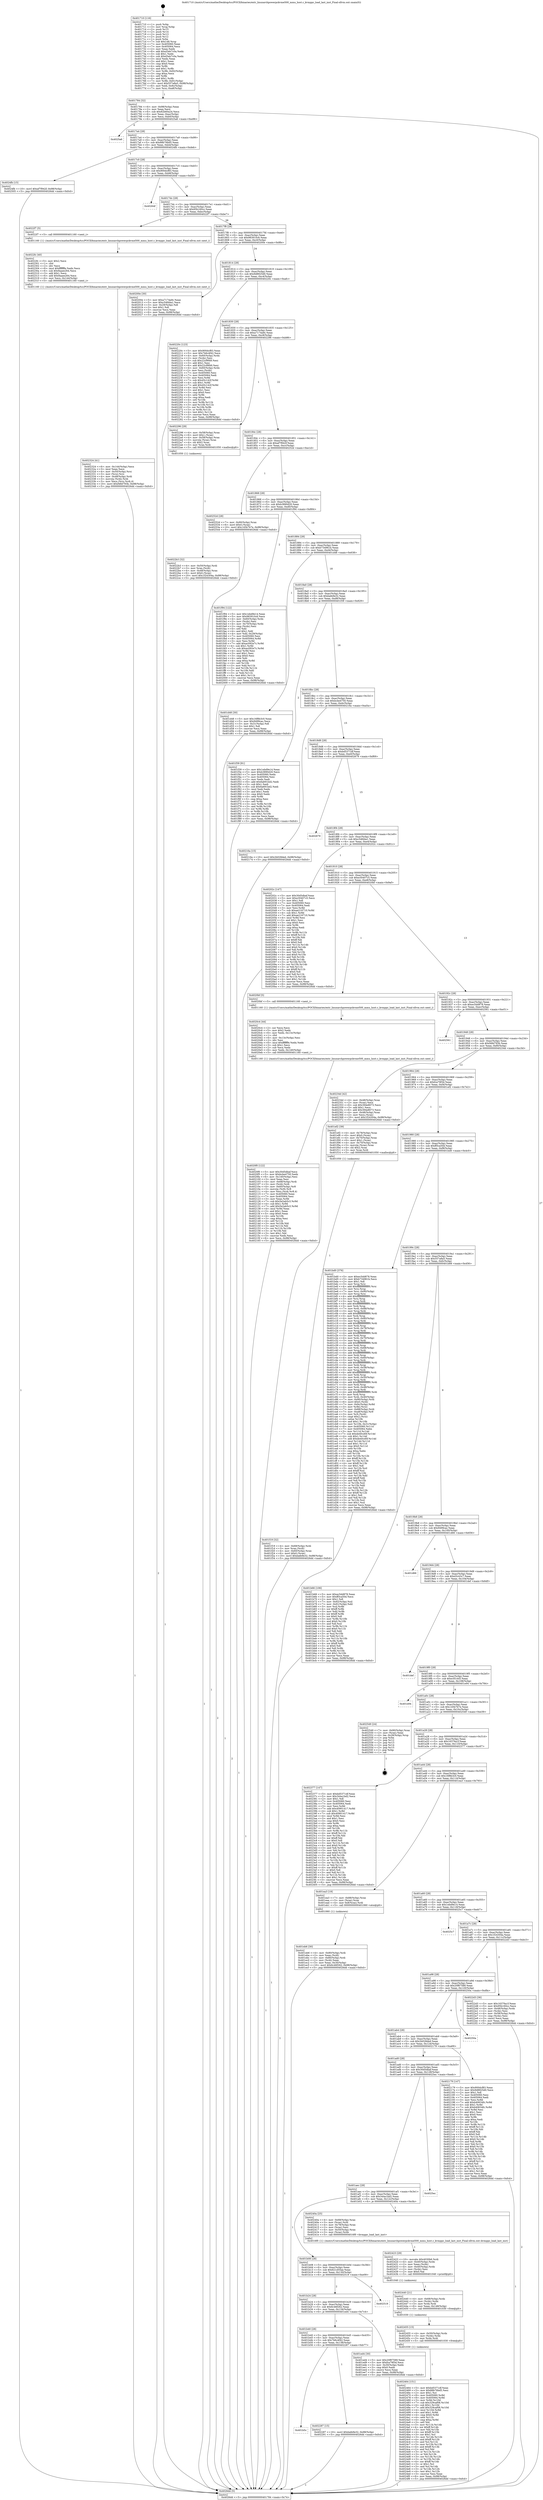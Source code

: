 digraph "0x401710" {
  label = "0x401710 (/mnt/c/Users/mathe/Desktop/tcc/POCII/binaries/extr_linuxarchpowerpckvme500_mmu_host.c_kvmppc_load_last_inst_Final-ollvm.out::main(0))"
  labelloc = "t"
  node[shape=record]

  Entry [label="",width=0.3,height=0.3,shape=circle,fillcolor=black,style=filled]
  "0x401784" [label="{
     0x401784 [32]\l
     | [instrs]\l
     &nbsp;&nbsp;0x401784 \<+6\>: mov -0x98(%rbp),%eax\l
     &nbsp;&nbsp;0x40178a \<+2\>: mov %eax,%ecx\l
     &nbsp;&nbsp;0x40178c \<+6\>: sub $0x82b60a24,%ecx\l
     &nbsp;&nbsp;0x401792 \<+6\>: mov %eax,-0xac(%rbp)\l
     &nbsp;&nbsp;0x401798 \<+6\>: mov %ecx,-0xb0(%rbp)\l
     &nbsp;&nbsp;0x40179e \<+6\>: je 00000000004025a6 \<main+0xe96\>\l
  }"]
  "0x4025a6" [label="{
     0x4025a6\l
  }", style=dashed]
  "0x4017a4" [label="{
     0x4017a4 [28]\l
     | [instrs]\l
     &nbsp;&nbsp;0x4017a4 \<+5\>: jmp 00000000004017a9 \<main+0x99\>\l
     &nbsp;&nbsp;0x4017a9 \<+6\>: mov -0xac(%rbp),%eax\l
     &nbsp;&nbsp;0x4017af \<+5\>: sub $0x88b76bd5,%eax\l
     &nbsp;&nbsp;0x4017b4 \<+6\>: mov %eax,-0xb4(%rbp)\l
     &nbsp;&nbsp;0x4017ba \<+6\>: je 00000000004024fb \<main+0xdeb\>\l
  }"]
  Exit [label="",width=0.3,height=0.3,shape=circle,fillcolor=black,style=filled,peripheries=2]
  "0x4024fb" [label="{
     0x4024fb [15]\l
     | [instrs]\l
     &nbsp;&nbsp;0x4024fb \<+10\>: movl $0xaf7f942f,-0x98(%rbp)\l
     &nbsp;&nbsp;0x402505 \<+5\>: jmp 00000000004026dd \<main+0xfcd\>\l
  }"]
  "0x4017c0" [label="{
     0x4017c0 [28]\l
     | [instrs]\l
     &nbsp;&nbsp;0x4017c0 \<+5\>: jmp 00000000004017c5 \<main+0xb5\>\l
     &nbsp;&nbsp;0x4017c5 \<+6\>: mov -0xac(%rbp),%eax\l
     &nbsp;&nbsp;0x4017cb \<+5\>: sub $0x900dcf83,%eax\l
     &nbsp;&nbsp;0x4017d0 \<+6\>: mov %eax,-0xb8(%rbp)\l
     &nbsp;&nbsp;0x4017d6 \<+6\>: je 000000000040264f \<main+0xf3f\>\l
  }"]
  "0x402464" [label="{
     0x402464 [151]\l
     | [instrs]\l
     &nbsp;&nbsp;0x402464 \<+5\>: mov $0xbd5371df,%eax\l
     &nbsp;&nbsp;0x402469 \<+5\>: mov $0x88b76bd5,%esi\l
     &nbsp;&nbsp;0x40246e \<+2\>: mov $0x1,%cl\l
     &nbsp;&nbsp;0x402470 \<+8\>: mov 0x405060,%r8d\l
     &nbsp;&nbsp;0x402478 \<+8\>: mov 0x405064,%r9d\l
     &nbsp;&nbsp;0x402480 \<+3\>: mov %r8d,%r10d\l
     &nbsp;&nbsp;0x402483 \<+7\>: sub $0x329caf08,%r10d\l
     &nbsp;&nbsp;0x40248a \<+4\>: sub $0x1,%r10d\l
     &nbsp;&nbsp;0x40248e \<+7\>: add $0x329caf08,%r10d\l
     &nbsp;&nbsp;0x402495 \<+4\>: imul %r10d,%r8d\l
     &nbsp;&nbsp;0x402499 \<+4\>: and $0x1,%r8d\l
     &nbsp;&nbsp;0x40249d \<+4\>: cmp $0x0,%r8d\l
     &nbsp;&nbsp;0x4024a1 \<+4\>: sete %r11b\l
     &nbsp;&nbsp;0x4024a5 \<+4\>: cmp $0xa,%r9d\l
     &nbsp;&nbsp;0x4024a9 \<+3\>: setl %bl\l
     &nbsp;&nbsp;0x4024ac \<+3\>: mov %r11b,%r14b\l
     &nbsp;&nbsp;0x4024af \<+4\>: xor $0xff,%r14b\l
     &nbsp;&nbsp;0x4024b3 \<+3\>: mov %bl,%r15b\l
     &nbsp;&nbsp;0x4024b6 \<+4\>: xor $0xff,%r15b\l
     &nbsp;&nbsp;0x4024ba \<+3\>: xor $0x1,%cl\l
     &nbsp;&nbsp;0x4024bd \<+3\>: mov %r14b,%r12b\l
     &nbsp;&nbsp;0x4024c0 \<+4\>: and $0xff,%r12b\l
     &nbsp;&nbsp;0x4024c4 \<+3\>: and %cl,%r11b\l
     &nbsp;&nbsp;0x4024c7 \<+3\>: mov %r15b,%r13b\l
     &nbsp;&nbsp;0x4024ca \<+4\>: and $0xff,%r13b\l
     &nbsp;&nbsp;0x4024ce \<+2\>: and %cl,%bl\l
     &nbsp;&nbsp;0x4024d0 \<+3\>: or %r11b,%r12b\l
     &nbsp;&nbsp;0x4024d3 \<+3\>: or %bl,%r13b\l
     &nbsp;&nbsp;0x4024d6 \<+3\>: xor %r13b,%r12b\l
     &nbsp;&nbsp;0x4024d9 \<+3\>: or %r15b,%r14b\l
     &nbsp;&nbsp;0x4024dc \<+4\>: xor $0xff,%r14b\l
     &nbsp;&nbsp;0x4024e0 \<+3\>: or $0x1,%cl\l
     &nbsp;&nbsp;0x4024e3 \<+3\>: and %cl,%r14b\l
     &nbsp;&nbsp;0x4024e6 \<+3\>: or %r14b,%r12b\l
     &nbsp;&nbsp;0x4024e9 \<+4\>: test $0x1,%r12b\l
     &nbsp;&nbsp;0x4024ed \<+3\>: cmovne %esi,%eax\l
     &nbsp;&nbsp;0x4024f0 \<+6\>: mov %eax,-0x98(%rbp)\l
     &nbsp;&nbsp;0x4024f6 \<+5\>: jmp 00000000004026dd \<main+0xfcd\>\l
  }"]
  "0x40264f" [label="{
     0x40264f\l
  }", style=dashed]
  "0x4017dc" [label="{
     0x4017dc [28]\l
     | [instrs]\l
     &nbsp;&nbsp;0x4017dc \<+5\>: jmp 00000000004017e1 \<main+0xd1\>\l
     &nbsp;&nbsp;0x4017e1 \<+6\>: mov -0xac(%rbp),%eax\l
     &nbsp;&nbsp;0x4017e7 \<+5\>: sub $0x95b160cc,%eax\l
     &nbsp;&nbsp;0x4017ec \<+6\>: mov %eax,-0xbc(%rbp)\l
     &nbsp;&nbsp;0x4017f2 \<+6\>: je 00000000004022f7 \<main+0xbe7\>\l
  }"]
  "0x402455" [label="{
     0x402455 [15]\l
     | [instrs]\l
     &nbsp;&nbsp;0x402455 \<+4\>: mov -0x50(%rbp),%rdx\l
     &nbsp;&nbsp;0x402459 \<+3\>: mov (%rdx),%rdx\l
     &nbsp;&nbsp;0x40245c \<+3\>: mov %rdx,%rdi\l
     &nbsp;&nbsp;0x40245f \<+5\>: call 0000000000401030 \<free@plt\>\l
     | [calls]\l
     &nbsp;&nbsp;0x401030 \{1\} (unknown)\l
  }"]
  "0x4022f7" [label="{
     0x4022f7 [5]\l
     | [instrs]\l
     &nbsp;&nbsp;0x4022f7 \<+5\>: call 0000000000401160 \<next_i\>\l
     | [calls]\l
     &nbsp;&nbsp;0x401160 \{1\} (/mnt/c/Users/mathe/Desktop/tcc/POCII/binaries/extr_linuxarchpowerpckvme500_mmu_host.c_kvmppc_load_last_inst_Final-ollvm.out::next_i)\l
  }"]
  "0x4017f8" [label="{
     0x4017f8 [28]\l
     | [instrs]\l
     &nbsp;&nbsp;0x4017f8 \<+5\>: jmp 00000000004017fd \<main+0xed\>\l
     &nbsp;&nbsp;0x4017fd \<+6\>: mov -0xac(%rbp),%eax\l
     &nbsp;&nbsp;0x401803 \<+5\>: sub $0x983910c6,%eax\l
     &nbsp;&nbsp;0x401808 \<+6\>: mov %eax,-0xc0(%rbp)\l
     &nbsp;&nbsp;0x40180e \<+6\>: je 000000000040200e \<main+0x8fe\>\l
  }"]
  "0x402440" [label="{
     0x402440 [21]\l
     | [instrs]\l
     &nbsp;&nbsp;0x402440 \<+4\>: mov -0x68(%rbp),%rdx\l
     &nbsp;&nbsp;0x402444 \<+3\>: mov (%rdx),%rdx\l
     &nbsp;&nbsp;0x402447 \<+3\>: mov %rdx,%rdi\l
     &nbsp;&nbsp;0x40244a \<+6\>: mov %eax,-0x148(%rbp)\l
     &nbsp;&nbsp;0x402450 \<+5\>: call 0000000000401030 \<free@plt\>\l
     | [calls]\l
     &nbsp;&nbsp;0x401030 \{1\} (unknown)\l
  }"]
  "0x40200e" [label="{
     0x40200e [30]\l
     | [instrs]\l
     &nbsp;&nbsp;0x40200e \<+5\>: mov $0xa7174a9c,%eax\l
     &nbsp;&nbsp;0x402013 \<+5\>: mov $0xc54fd4a1,%ecx\l
     &nbsp;&nbsp;0x402018 \<+3\>: mov -0x29(%rbp),%dl\l
     &nbsp;&nbsp;0x40201b \<+3\>: test $0x1,%dl\l
     &nbsp;&nbsp;0x40201e \<+3\>: cmovne %ecx,%eax\l
     &nbsp;&nbsp;0x402021 \<+6\>: mov %eax,-0x98(%rbp)\l
     &nbsp;&nbsp;0x402027 \<+5\>: jmp 00000000004026dd \<main+0xfcd\>\l
  }"]
  "0x401814" [label="{
     0x401814 [28]\l
     | [instrs]\l
     &nbsp;&nbsp;0x401814 \<+5\>: jmp 0000000000401819 \<main+0x109\>\l
     &nbsp;&nbsp;0x401819 \<+6\>: mov -0xac(%rbp),%eax\l
     &nbsp;&nbsp;0x40181f \<+5\>: sub $0x9d8925d0,%eax\l
     &nbsp;&nbsp;0x401824 \<+6\>: mov %eax,-0xc4(%rbp)\l
     &nbsp;&nbsp;0x40182a \<+6\>: je 000000000040220c \<main+0xafc\>\l
  }"]
  "0x402423" [label="{
     0x402423 [29]\l
     | [instrs]\l
     &nbsp;&nbsp;0x402423 \<+10\>: movabs $0x4030b6,%rdi\l
     &nbsp;&nbsp;0x40242d \<+4\>: mov -0x40(%rbp),%rdx\l
     &nbsp;&nbsp;0x402431 \<+2\>: mov %eax,(%rdx)\l
     &nbsp;&nbsp;0x402433 \<+4\>: mov -0x40(%rbp),%rdx\l
     &nbsp;&nbsp;0x402437 \<+2\>: mov (%rdx),%esi\l
     &nbsp;&nbsp;0x402439 \<+2\>: mov $0x0,%al\l
     &nbsp;&nbsp;0x40243b \<+5\>: call 0000000000401040 \<printf@plt\>\l
     | [calls]\l
     &nbsp;&nbsp;0x401040 \{1\} (unknown)\l
  }"]
  "0x40220c" [label="{
     0x40220c [123]\l
     | [instrs]\l
     &nbsp;&nbsp;0x40220c \<+5\>: mov $0x900dcf83,%eax\l
     &nbsp;&nbsp;0x402211 \<+5\>: mov $0x7b6c4f42,%ecx\l
     &nbsp;&nbsp;0x402216 \<+4\>: mov -0x60(%rbp),%rdx\l
     &nbsp;&nbsp;0x40221a \<+2\>: mov (%rdx),%esi\l
     &nbsp;&nbsp;0x40221c \<+6\>: sub $0x22cf9f49,%esi\l
     &nbsp;&nbsp;0x402222 \<+3\>: add $0x1,%esi\l
     &nbsp;&nbsp;0x402225 \<+6\>: add $0x22cf9f49,%esi\l
     &nbsp;&nbsp;0x40222b \<+4\>: mov -0x60(%rbp),%rdx\l
     &nbsp;&nbsp;0x40222f \<+2\>: mov %esi,(%rdx)\l
     &nbsp;&nbsp;0x402231 \<+7\>: mov 0x405060,%esi\l
     &nbsp;&nbsp;0x402238 \<+7\>: mov 0x405064,%edi\l
     &nbsp;&nbsp;0x40223f \<+3\>: mov %esi,%r8d\l
     &nbsp;&nbsp;0x402242 \<+7\>: sub $0x45c142f,%r8d\l
     &nbsp;&nbsp;0x402249 \<+4\>: sub $0x1,%r8d\l
     &nbsp;&nbsp;0x40224d \<+7\>: add $0x45c142f,%r8d\l
     &nbsp;&nbsp;0x402254 \<+4\>: imul %r8d,%esi\l
     &nbsp;&nbsp;0x402258 \<+3\>: and $0x1,%esi\l
     &nbsp;&nbsp;0x40225b \<+3\>: cmp $0x0,%esi\l
     &nbsp;&nbsp;0x40225e \<+4\>: sete %r9b\l
     &nbsp;&nbsp;0x402262 \<+3\>: cmp $0xa,%edi\l
     &nbsp;&nbsp;0x402265 \<+4\>: setl %r10b\l
     &nbsp;&nbsp;0x402269 \<+3\>: mov %r9b,%r11b\l
     &nbsp;&nbsp;0x40226c \<+3\>: and %r10b,%r11b\l
     &nbsp;&nbsp;0x40226f \<+3\>: xor %r10b,%r9b\l
     &nbsp;&nbsp;0x402272 \<+3\>: or %r9b,%r11b\l
     &nbsp;&nbsp;0x402275 \<+4\>: test $0x1,%r11b\l
     &nbsp;&nbsp;0x402279 \<+3\>: cmovne %ecx,%eax\l
     &nbsp;&nbsp;0x40227c \<+6\>: mov %eax,-0x98(%rbp)\l
     &nbsp;&nbsp;0x402282 \<+5\>: jmp 00000000004026dd \<main+0xfcd\>\l
  }"]
  "0x401830" [label="{
     0x401830 [28]\l
     | [instrs]\l
     &nbsp;&nbsp;0x401830 \<+5\>: jmp 0000000000401835 \<main+0x125\>\l
     &nbsp;&nbsp;0x401835 \<+6\>: mov -0xac(%rbp),%eax\l
     &nbsp;&nbsp;0x40183b \<+5\>: sub $0xa7174a9c,%eax\l
     &nbsp;&nbsp;0x401840 \<+6\>: mov %eax,-0xc8(%rbp)\l
     &nbsp;&nbsp;0x401846 \<+6\>: je 0000000000402296 \<main+0xb86\>\l
  }"]
  "0x402324" [label="{
     0x402324 [41]\l
     | [instrs]\l
     &nbsp;&nbsp;0x402324 \<+6\>: mov -0x144(%rbp),%ecx\l
     &nbsp;&nbsp;0x40232a \<+3\>: imul %eax,%ecx\l
     &nbsp;&nbsp;0x40232d \<+4\>: mov -0x50(%rbp),%rsi\l
     &nbsp;&nbsp;0x402331 \<+3\>: mov (%rsi),%rsi\l
     &nbsp;&nbsp;0x402334 \<+4\>: mov -0x48(%rbp),%rdi\l
     &nbsp;&nbsp;0x402338 \<+3\>: movslq (%rdi),%rdi\l
     &nbsp;&nbsp;0x40233b \<+3\>: mov %ecx,(%rsi,%rdi,4)\l
     &nbsp;&nbsp;0x40233e \<+10\>: movl $0xf48d793b,-0x98(%rbp)\l
     &nbsp;&nbsp;0x402348 \<+5\>: jmp 00000000004026dd \<main+0xfcd\>\l
  }"]
  "0x402296" [label="{
     0x402296 [29]\l
     | [instrs]\l
     &nbsp;&nbsp;0x402296 \<+4\>: mov -0x58(%rbp),%rax\l
     &nbsp;&nbsp;0x40229a \<+6\>: movl $0x1,(%rax)\l
     &nbsp;&nbsp;0x4022a0 \<+4\>: mov -0x58(%rbp),%rax\l
     &nbsp;&nbsp;0x4022a4 \<+3\>: movslq (%rax),%rax\l
     &nbsp;&nbsp;0x4022a7 \<+4\>: shl $0x2,%rax\l
     &nbsp;&nbsp;0x4022ab \<+3\>: mov %rax,%rdi\l
     &nbsp;&nbsp;0x4022ae \<+5\>: call 0000000000401050 \<malloc@plt\>\l
     | [calls]\l
     &nbsp;&nbsp;0x401050 \{1\} (unknown)\l
  }"]
  "0x40184c" [label="{
     0x40184c [28]\l
     | [instrs]\l
     &nbsp;&nbsp;0x40184c \<+5\>: jmp 0000000000401851 \<main+0x141\>\l
     &nbsp;&nbsp;0x401851 \<+6\>: mov -0xac(%rbp),%eax\l
     &nbsp;&nbsp;0x401857 \<+5\>: sub $0xaf7f942f,%eax\l
     &nbsp;&nbsp;0x40185c \<+6\>: mov %eax,-0xcc(%rbp)\l
     &nbsp;&nbsp;0x401862 \<+6\>: je 000000000040252d \<main+0xe1d\>\l
  }"]
  "0x4022fc" [label="{
     0x4022fc [40]\l
     | [instrs]\l
     &nbsp;&nbsp;0x4022fc \<+5\>: mov $0x2,%ecx\l
     &nbsp;&nbsp;0x402301 \<+1\>: cltd\l
     &nbsp;&nbsp;0x402302 \<+2\>: idiv %ecx\l
     &nbsp;&nbsp;0x402304 \<+6\>: imul $0xfffffffe,%edx,%ecx\l
     &nbsp;&nbsp;0x40230a \<+6\>: sub $0x9aaee264,%ecx\l
     &nbsp;&nbsp;0x402310 \<+3\>: add $0x1,%ecx\l
     &nbsp;&nbsp;0x402313 \<+6\>: add $0x9aaee264,%ecx\l
     &nbsp;&nbsp;0x402319 \<+6\>: mov %ecx,-0x144(%rbp)\l
     &nbsp;&nbsp;0x40231f \<+5\>: call 0000000000401160 \<next_i\>\l
     | [calls]\l
     &nbsp;&nbsp;0x401160 \{1\} (/mnt/c/Users/mathe/Desktop/tcc/POCII/binaries/extr_linuxarchpowerpckvme500_mmu_host.c_kvmppc_load_last_inst_Final-ollvm.out::next_i)\l
  }"]
  "0x40252d" [label="{
     0x40252d [28]\l
     | [instrs]\l
     &nbsp;&nbsp;0x40252d \<+7\>: mov -0x90(%rbp),%rax\l
     &nbsp;&nbsp;0x402534 \<+6\>: movl $0x0,(%rax)\l
     &nbsp;&nbsp;0x40253a \<+10\>: movl $0x145b7b7e,-0x98(%rbp)\l
     &nbsp;&nbsp;0x402544 \<+5\>: jmp 00000000004026dd \<main+0xfcd\>\l
  }"]
  "0x401868" [label="{
     0x401868 [28]\l
     | [instrs]\l
     &nbsp;&nbsp;0x401868 \<+5\>: jmp 000000000040186d \<main+0x15d\>\l
     &nbsp;&nbsp;0x40186d \<+6\>: mov -0xac(%rbp),%eax\l
     &nbsp;&nbsp;0x401873 \<+5\>: sub $0xb3890d20,%eax\l
     &nbsp;&nbsp;0x401878 \<+6\>: mov %eax,-0xd0(%rbp)\l
     &nbsp;&nbsp;0x40187e \<+6\>: je 0000000000401f94 \<main+0x884\>\l
  }"]
  "0x4022b3" [label="{
     0x4022b3 [32]\l
     | [instrs]\l
     &nbsp;&nbsp;0x4022b3 \<+4\>: mov -0x50(%rbp),%rdi\l
     &nbsp;&nbsp;0x4022b7 \<+3\>: mov %rax,(%rdi)\l
     &nbsp;&nbsp;0x4022ba \<+4\>: mov -0x48(%rbp),%rax\l
     &nbsp;&nbsp;0x4022be \<+6\>: movl $0x0,(%rax)\l
     &nbsp;&nbsp;0x4022c4 \<+10\>: movl $0x1f24304a,-0x98(%rbp)\l
     &nbsp;&nbsp;0x4022ce \<+5\>: jmp 00000000004026dd \<main+0xfcd\>\l
  }"]
  "0x401f94" [label="{
     0x401f94 [122]\l
     | [instrs]\l
     &nbsp;&nbsp;0x401f94 \<+5\>: mov $0x1ebd9e14,%eax\l
     &nbsp;&nbsp;0x401f99 \<+5\>: mov $0x983910c6,%ecx\l
     &nbsp;&nbsp;0x401f9e \<+4\>: mov -0x60(%rbp),%rdx\l
     &nbsp;&nbsp;0x401fa2 \<+2\>: mov (%rdx),%esi\l
     &nbsp;&nbsp;0x401fa4 \<+4\>: mov -0x70(%rbp),%rdx\l
     &nbsp;&nbsp;0x401fa8 \<+2\>: cmp (%rdx),%esi\l
     &nbsp;&nbsp;0x401faa \<+4\>: setl %dil\l
     &nbsp;&nbsp;0x401fae \<+4\>: and $0x1,%dil\l
     &nbsp;&nbsp;0x401fb2 \<+4\>: mov %dil,-0x29(%rbp)\l
     &nbsp;&nbsp;0x401fb6 \<+7\>: mov 0x405060,%esi\l
     &nbsp;&nbsp;0x401fbd \<+8\>: mov 0x405064,%r8d\l
     &nbsp;&nbsp;0x401fc5 \<+3\>: mov %esi,%r9d\l
     &nbsp;&nbsp;0x401fc8 \<+7\>: add $0xac092e7c,%r9d\l
     &nbsp;&nbsp;0x401fcf \<+4\>: sub $0x1,%r9d\l
     &nbsp;&nbsp;0x401fd3 \<+7\>: sub $0xac092e7c,%r9d\l
     &nbsp;&nbsp;0x401fda \<+4\>: imul %r9d,%esi\l
     &nbsp;&nbsp;0x401fde \<+3\>: and $0x1,%esi\l
     &nbsp;&nbsp;0x401fe1 \<+3\>: cmp $0x0,%esi\l
     &nbsp;&nbsp;0x401fe4 \<+4\>: sete %dil\l
     &nbsp;&nbsp;0x401fe8 \<+4\>: cmp $0xa,%r8d\l
     &nbsp;&nbsp;0x401fec \<+4\>: setl %r10b\l
     &nbsp;&nbsp;0x401ff0 \<+3\>: mov %dil,%r11b\l
     &nbsp;&nbsp;0x401ff3 \<+3\>: and %r10b,%r11b\l
     &nbsp;&nbsp;0x401ff6 \<+3\>: xor %r10b,%dil\l
     &nbsp;&nbsp;0x401ff9 \<+3\>: or %dil,%r11b\l
     &nbsp;&nbsp;0x401ffc \<+4\>: test $0x1,%r11b\l
     &nbsp;&nbsp;0x402000 \<+3\>: cmovne %ecx,%eax\l
     &nbsp;&nbsp;0x402003 \<+6\>: mov %eax,-0x98(%rbp)\l
     &nbsp;&nbsp;0x402009 \<+5\>: jmp 00000000004026dd \<main+0xfcd\>\l
  }"]
  "0x401884" [label="{
     0x401884 [28]\l
     | [instrs]\l
     &nbsp;&nbsp;0x401884 \<+5\>: jmp 0000000000401889 \<main+0x179\>\l
     &nbsp;&nbsp;0x401889 \<+6\>: mov -0xac(%rbp),%eax\l
     &nbsp;&nbsp;0x40188f \<+5\>: sub $0xb734961b,%eax\l
     &nbsp;&nbsp;0x401894 \<+6\>: mov %eax,-0xd4(%rbp)\l
     &nbsp;&nbsp;0x40189a \<+6\>: je 0000000000401d48 \<main+0x638\>\l
  }"]
  "0x401b5c" [label="{
     0x401b5c\l
  }", style=dashed]
  "0x401d48" [label="{
     0x401d48 [30]\l
     | [instrs]\l
     &nbsp;&nbsp;0x401d48 \<+5\>: mov $0x16f8b3c0,%eax\l
     &nbsp;&nbsp;0x401d4d \<+5\>: mov $0x9499cac,%ecx\l
     &nbsp;&nbsp;0x401d52 \<+3\>: mov -0x31(%rbp),%dl\l
     &nbsp;&nbsp;0x401d55 \<+3\>: test $0x1,%dl\l
     &nbsp;&nbsp;0x401d58 \<+3\>: cmovne %ecx,%eax\l
     &nbsp;&nbsp;0x401d5b \<+6\>: mov %eax,-0x98(%rbp)\l
     &nbsp;&nbsp;0x401d61 \<+5\>: jmp 00000000004026dd \<main+0xfcd\>\l
  }"]
  "0x4018a0" [label="{
     0x4018a0 [28]\l
     | [instrs]\l
     &nbsp;&nbsp;0x4018a0 \<+5\>: jmp 00000000004018a5 \<main+0x195\>\l
     &nbsp;&nbsp;0x4018a5 \<+6\>: mov -0xac(%rbp),%eax\l
     &nbsp;&nbsp;0x4018ab \<+5\>: sub $0xbafe9e32,%eax\l
     &nbsp;&nbsp;0x4018b0 \<+6\>: mov %eax,-0xd8(%rbp)\l
     &nbsp;&nbsp;0x4018b6 \<+6\>: je 0000000000401f39 \<main+0x829\>\l
  }"]
  "0x402287" [label="{
     0x402287 [15]\l
     | [instrs]\l
     &nbsp;&nbsp;0x402287 \<+10\>: movl $0xbafe9e32,-0x98(%rbp)\l
     &nbsp;&nbsp;0x402291 \<+5\>: jmp 00000000004026dd \<main+0xfcd\>\l
  }"]
  "0x401f39" [label="{
     0x401f39 [91]\l
     | [instrs]\l
     &nbsp;&nbsp;0x401f39 \<+5\>: mov $0x1ebd9e14,%eax\l
     &nbsp;&nbsp;0x401f3e \<+5\>: mov $0xb3890d20,%ecx\l
     &nbsp;&nbsp;0x401f43 \<+7\>: mov 0x405060,%edx\l
     &nbsp;&nbsp;0x401f4a \<+7\>: mov 0x405064,%esi\l
     &nbsp;&nbsp;0x401f51 \<+2\>: mov %edx,%edi\l
     &nbsp;&nbsp;0x401f53 \<+6\>: add $0x6a691bd2,%edi\l
     &nbsp;&nbsp;0x401f59 \<+3\>: sub $0x1,%edi\l
     &nbsp;&nbsp;0x401f5c \<+6\>: sub $0x6a691bd2,%edi\l
     &nbsp;&nbsp;0x401f62 \<+3\>: imul %edi,%edx\l
     &nbsp;&nbsp;0x401f65 \<+3\>: and $0x1,%edx\l
     &nbsp;&nbsp;0x401f68 \<+3\>: cmp $0x0,%edx\l
     &nbsp;&nbsp;0x401f6b \<+4\>: sete %r8b\l
     &nbsp;&nbsp;0x401f6f \<+3\>: cmp $0xa,%esi\l
     &nbsp;&nbsp;0x401f72 \<+4\>: setl %r9b\l
     &nbsp;&nbsp;0x401f76 \<+3\>: mov %r8b,%r10b\l
     &nbsp;&nbsp;0x401f79 \<+3\>: and %r9b,%r10b\l
     &nbsp;&nbsp;0x401f7c \<+3\>: xor %r9b,%r8b\l
     &nbsp;&nbsp;0x401f7f \<+3\>: or %r8b,%r10b\l
     &nbsp;&nbsp;0x401f82 \<+4\>: test $0x1,%r10b\l
     &nbsp;&nbsp;0x401f86 \<+3\>: cmovne %ecx,%eax\l
     &nbsp;&nbsp;0x401f89 \<+6\>: mov %eax,-0x98(%rbp)\l
     &nbsp;&nbsp;0x401f8f \<+5\>: jmp 00000000004026dd \<main+0xfcd\>\l
  }"]
  "0x4018bc" [label="{
     0x4018bc [28]\l
     | [instrs]\l
     &nbsp;&nbsp;0x4018bc \<+5\>: jmp 00000000004018c1 \<main+0x1b1\>\l
     &nbsp;&nbsp;0x4018c1 \<+6\>: mov -0xac(%rbp),%eax\l
     &nbsp;&nbsp;0x4018c7 \<+5\>: sub $0xbcbe4750,%eax\l
     &nbsp;&nbsp;0x4018cc \<+6\>: mov %eax,-0xdc(%rbp)\l
     &nbsp;&nbsp;0x4018d2 \<+6\>: je 000000000040216a \<main+0xa5a\>\l
  }"]
  "0x4020f0" [label="{
     0x4020f0 [122]\l
     | [instrs]\l
     &nbsp;&nbsp;0x4020f0 \<+5\>: mov $0x30d5dbaf,%ecx\l
     &nbsp;&nbsp;0x4020f5 \<+5\>: mov $0xbcbe4750,%edx\l
     &nbsp;&nbsp;0x4020fa \<+6\>: mov -0x140(%rbp),%esi\l
     &nbsp;&nbsp;0x402100 \<+3\>: imul %eax,%esi\l
     &nbsp;&nbsp;0x402103 \<+4\>: mov -0x68(%rbp),%rdi\l
     &nbsp;&nbsp;0x402107 \<+3\>: mov (%rdi),%rdi\l
     &nbsp;&nbsp;0x40210a \<+4\>: mov -0x60(%rbp),%r8\l
     &nbsp;&nbsp;0x40210e \<+3\>: movslq (%r8),%r8\l
     &nbsp;&nbsp;0x402111 \<+4\>: mov %esi,(%rdi,%r8,4)\l
     &nbsp;&nbsp;0x402115 \<+7\>: mov 0x405060,%eax\l
     &nbsp;&nbsp;0x40211c \<+7\>: mov 0x405064,%esi\l
     &nbsp;&nbsp;0x402123 \<+3\>: mov %eax,%r9d\l
     &nbsp;&nbsp;0x402126 \<+7\>: sub $0x5e2ab5c3,%r9d\l
     &nbsp;&nbsp;0x40212d \<+4\>: sub $0x1,%r9d\l
     &nbsp;&nbsp;0x402131 \<+7\>: add $0x5e2ab5c3,%r9d\l
     &nbsp;&nbsp;0x402138 \<+4\>: imul %r9d,%eax\l
     &nbsp;&nbsp;0x40213c \<+3\>: and $0x1,%eax\l
     &nbsp;&nbsp;0x40213f \<+3\>: cmp $0x0,%eax\l
     &nbsp;&nbsp;0x402142 \<+4\>: sete %r10b\l
     &nbsp;&nbsp;0x402146 \<+3\>: cmp $0xa,%esi\l
     &nbsp;&nbsp;0x402149 \<+4\>: setl %r11b\l
     &nbsp;&nbsp;0x40214d \<+3\>: mov %r10b,%bl\l
     &nbsp;&nbsp;0x402150 \<+3\>: and %r11b,%bl\l
     &nbsp;&nbsp;0x402153 \<+3\>: xor %r11b,%r10b\l
     &nbsp;&nbsp;0x402156 \<+3\>: or %r10b,%bl\l
     &nbsp;&nbsp;0x402159 \<+3\>: test $0x1,%bl\l
     &nbsp;&nbsp;0x40215c \<+3\>: cmovne %edx,%ecx\l
     &nbsp;&nbsp;0x40215f \<+6\>: mov %ecx,-0x98(%rbp)\l
     &nbsp;&nbsp;0x402165 \<+5\>: jmp 00000000004026dd \<main+0xfcd\>\l
  }"]
  "0x40216a" [label="{
     0x40216a [15]\l
     | [instrs]\l
     &nbsp;&nbsp;0x40216a \<+10\>: movl $0x2b028ded,-0x98(%rbp)\l
     &nbsp;&nbsp;0x402174 \<+5\>: jmp 00000000004026dd \<main+0xfcd\>\l
  }"]
  "0x4018d8" [label="{
     0x4018d8 [28]\l
     | [instrs]\l
     &nbsp;&nbsp;0x4018d8 \<+5\>: jmp 00000000004018dd \<main+0x1cd\>\l
     &nbsp;&nbsp;0x4018dd \<+6\>: mov -0xac(%rbp),%eax\l
     &nbsp;&nbsp;0x4018e3 \<+5\>: sub $0xbd5371df,%eax\l
     &nbsp;&nbsp;0x4018e8 \<+6\>: mov %eax,-0xe0(%rbp)\l
     &nbsp;&nbsp;0x4018ee \<+6\>: je 0000000000402679 \<main+0xf69\>\l
  }"]
  "0x4020c4" [label="{
     0x4020c4 [44]\l
     | [instrs]\l
     &nbsp;&nbsp;0x4020c4 \<+2\>: xor %ecx,%ecx\l
     &nbsp;&nbsp;0x4020c6 \<+5\>: mov $0x2,%edx\l
     &nbsp;&nbsp;0x4020cb \<+6\>: mov %edx,-0x13c(%rbp)\l
     &nbsp;&nbsp;0x4020d1 \<+1\>: cltd\l
     &nbsp;&nbsp;0x4020d2 \<+6\>: mov -0x13c(%rbp),%esi\l
     &nbsp;&nbsp;0x4020d8 \<+2\>: idiv %esi\l
     &nbsp;&nbsp;0x4020da \<+6\>: imul $0xfffffffe,%edx,%edx\l
     &nbsp;&nbsp;0x4020e0 \<+3\>: sub $0x1,%ecx\l
     &nbsp;&nbsp;0x4020e3 \<+2\>: sub %ecx,%edx\l
     &nbsp;&nbsp;0x4020e5 \<+6\>: mov %edx,-0x140(%rbp)\l
     &nbsp;&nbsp;0x4020eb \<+5\>: call 0000000000401160 \<next_i\>\l
     | [calls]\l
     &nbsp;&nbsp;0x401160 \{1\} (/mnt/c/Users/mathe/Desktop/tcc/POCII/binaries/extr_linuxarchpowerpckvme500_mmu_host.c_kvmppc_load_last_inst_Final-ollvm.out::next_i)\l
  }"]
  "0x402679" [label="{
     0x402679\l
  }", style=dashed]
  "0x4018f4" [label="{
     0x4018f4 [28]\l
     | [instrs]\l
     &nbsp;&nbsp;0x4018f4 \<+5\>: jmp 00000000004018f9 \<main+0x1e9\>\l
     &nbsp;&nbsp;0x4018f9 \<+6\>: mov -0xac(%rbp),%eax\l
     &nbsp;&nbsp;0x4018ff \<+5\>: sub $0xc54fd4a1,%eax\l
     &nbsp;&nbsp;0x401904 \<+6\>: mov %eax,-0xe4(%rbp)\l
     &nbsp;&nbsp;0x40190a \<+6\>: je 000000000040202c \<main+0x91c\>\l
  }"]
  "0x401f19" [label="{
     0x401f19 [32]\l
     | [instrs]\l
     &nbsp;&nbsp;0x401f19 \<+4\>: mov -0x68(%rbp),%rdi\l
     &nbsp;&nbsp;0x401f1d \<+3\>: mov %rax,(%rdi)\l
     &nbsp;&nbsp;0x401f20 \<+4\>: mov -0x60(%rbp),%rax\l
     &nbsp;&nbsp;0x401f24 \<+6\>: movl $0x0,(%rax)\l
     &nbsp;&nbsp;0x401f2a \<+10\>: movl $0xbafe9e32,-0x98(%rbp)\l
     &nbsp;&nbsp;0x401f34 \<+5\>: jmp 00000000004026dd \<main+0xfcd\>\l
  }"]
  "0x40202c" [label="{
     0x40202c [147]\l
     | [instrs]\l
     &nbsp;&nbsp;0x40202c \<+5\>: mov $0x30d5dbaf,%eax\l
     &nbsp;&nbsp;0x402031 \<+5\>: mov $0xe30407c5,%ecx\l
     &nbsp;&nbsp;0x402036 \<+2\>: mov $0x1,%dl\l
     &nbsp;&nbsp;0x402038 \<+7\>: mov 0x405060,%esi\l
     &nbsp;&nbsp;0x40203f \<+7\>: mov 0x405064,%edi\l
     &nbsp;&nbsp;0x402046 \<+3\>: mov %esi,%r8d\l
     &nbsp;&nbsp;0x402049 \<+7\>: sub $0xae216710,%r8d\l
     &nbsp;&nbsp;0x402050 \<+4\>: sub $0x1,%r8d\l
     &nbsp;&nbsp;0x402054 \<+7\>: add $0xae216710,%r8d\l
     &nbsp;&nbsp;0x40205b \<+4\>: imul %r8d,%esi\l
     &nbsp;&nbsp;0x40205f \<+3\>: and $0x1,%esi\l
     &nbsp;&nbsp;0x402062 \<+3\>: cmp $0x0,%esi\l
     &nbsp;&nbsp;0x402065 \<+4\>: sete %r9b\l
     &nbsp;&nbsp;0x402069 \<+3\>: cmp $0xa,%edi\l
     &nbsp;&nbsp;0x40206c \<+4\>: setl %r10b\l
     &nbsp;&nbsp;0x402070 \<+3\>: mov %r9b,%r11b\l
     &nbsp;&nbsp;0x402073 \<+4\>: xor $0xff,%r11b\l
     &nbsp;&nbsp;0x402077 \<+3\>: mov %r10b,%bl\l
     &nbsp;&nbsp;0x40207a \<+3\>: xor $0xff,%bl\l
     &nbsp;&nbsp;0x40207d \<+3\>: xor $0x0,%dl\l
     &nbsp;&nbsp;0x402080 \<+3\>: mov %r11b,%r14b\l
     &nbsp;&nbsp;0x402083 \<+4\>: and $0x0,%r14b\l
     &nbsp;&nbsp;0x402087 \<+3\>: and %dl,%r9b\l
     &nbsp;&nbsp;0x40208a \<+3\>: mov %bl,%r15b\l
     &nbsp;&nbsp;0x40208d \<+4\>: and $0x0,%r15b\l
     &nbsp;&nbsp;0x402091 \<+3\>: and %dl,%r10b\l
     &nbsp;&nbsp;0x402094 \<+3\>: or %r9b,%r14b\l
     &nbsp;&nbsp;0x402097 \<+3\>: or %r10b,%r15b\l
     &nbsp;&nbsp;0x40209a \<+3\>: xor %r15b,%r14b\l
     &nbsp;&nbsp;0x40209d \<+3\>: or %bl,%r11b\l
     &nbsp;&nbsp;0x4020a0 \<+4\>: xor $0xff,%r11b\l
     &nbsp;&nbsp;0x4020a4 \<+3\>: or $0x0,%dl\l
     &nbsp;&nbsp;0x4020a7 \<+3\>: and %dl,%r11b\l
     &nbsp;&nbsp;0x4020aa \<+3\>: or %r11b,%r14b\l
     &nbsp;&nbsp;0x4020ad \<+4\>: test $0x1,%r14b\l
     &nbsp;&nbsp;0x4020b1 \<+3\>: cmovne %ecx,%eax\l
     &nbsp;&nbsp;0x4020b4 \<+6\>: mov %eax,-0x98(%rbp)\l
     &nbsp;&nbsp;0x4020ba \<+5\>: jmp 00000000004026dd \<main+0xfcd\>\l
  }"]
  "0x401910" [label="{
     0x401910 [28]\l
     | [instrs]\l
     &nbsp;&nbsp;0x401910 \<+5\>: jmp 0000000000401915 \<main+0x205\>\l
     &nbsp;&nbsp;0x401915 \<+6\>: mov -0xac(%rbp),%eax\l
     &nbsp;&nbsp;0x40191b \<+5\>: sub $0xe30407c5,%eax\l
     &nbsp;&nbsp;0x401920 \<+6\>: mov %eax,-0xe8(%rbp)\l
     &nbsp;&nbsp;0x401926 \<+6\>: je 00000000004020bf \<main+0x9af\>\l
  }"]
  "0x401b40" [label="{
     0x401b40 [28]\l
     | [instrs]\l
     &nbsp;&nbsp;0x401b40 \<+5\>: jmp 0000000000401b45 \<main+0x435\>\l
     &nbsp;&nbsp;0x401b45 \<+6\>: mov -0xac(%rbp),%eax\l
     &nbsp;&nbsp;0x401b4b \<+5\>: sub $0x7b6c4f42,%eax\l
     &nbsp;&nbsp;0x401b50 \<+6\>: mov %eax,-0x138(%rbp)\l
     &nbsp;&nbsp;0x401b56 \<+6\>: je 0000000000402287 \<main+0xb77\>\l
  }"]
  "0x4020bf" [label="{
     0x4020bf [5]\l
     | [instrs]\l
     &nbsp;&nbsp;0x4020bf \<+5\>: call 0000000000401160 \<next_i\>\l
     | [calls]\l
     &nbsp;&nbsp;0x401160 \{1\} (/mnt/c/Users/mathe/Desktop/tcc/POCII/binaries/extr_linuxarchpowerpckvme500_mmu_host.c_kvmppc_load_last_inst_Final-ollvm.out::next_i)\l
  }"]
  "0x40192c" [label="{
     0x40192c [28]\l
     | [instrs]\l
     &nbsp;&nbsp;0x40192c \<+5\>: jmp 0000000000401931 \<main+0x221\>\l
     &nbsp;&nbsp;0x401931 \<+6\>: mov -0xac(%rbp),%eax\l
     &nbsp;&nbsp;0x401937 \<+5\>: sub $0xec5dd878,%eax\l
     &nbsp;&nbsp;0x40193c \<+6\>: mov %eax,-0xec(%rbp)\l
     &nbsp;&nbsp;0x401942 \<+6\>: je 0000000000402561 \<main+0xe51\>\l
  }"]
  "0x401ed4" [label="{
     0x401ed4 [30]\l
     | [instrs]\l
     &nbsp;&nbsp;0x401ed4 \<+5\>: mov $0x20f87589,%eax\l
     &nbsp;&nbsp;0x401ed9 \<+5\>: mov $0xfca79f3d,%ecx\l
     &nbsp;&nbsp;0x401ede \<+3\>: mov -0x30(%rbp),%edx\l
     &nbsp;&nbsp;0x401ee1 \<+3\>: cmp $0x0,%edx\l
     &nbsp;&nbsp;0x401ee4 \<+3\>: cmove %ecx,%eax\l
     &nbsp;&nbsp;0x401ee7 \<+6\>: mov %eax,-0x98(%rbp)\l
     &nbsp;&nbsp;0x401eed \<+5\>: jmp 00000000004026dd \<main+0xfcd\>\l
  }"]
  "0x402561" [label="{
     0x402561\l
  }", style=dashed]
  "0x401948" [label="{
     0x401948 [28]\l
     | [instrs]\l
     &nbsp;&nbsp;0x401948 \<+5\>: jmp 000000000040194d \<main+0x23d\>\l
     &nbsp;&nbsp;0x40194d \<+6\>: mov -0xac(%rbp),%eax\l
     &nbsp;&nbsp;0x401953 \<+5\>: sub $0xf48d793b,%eax\l
     &nbsp;&nbsp;0x401958 \<+6\>: mov %eax,-0xf0(%rbp)\l
     &nbsp;&nbsp;0x40195e \<+6\>: je 000000000040234d \<main+0xc3d\>\l
  }"]
  "0x401b24" [label="{
     0x401b24 [28]\l
     | [instrs]\l
     &nbsp;&nbsp;0x401b24 \<+5\>: jmp 0000000000401b29 \<main+0x419\>\l
     &nbsp;&nbsp;0x401b29 \<+6\>: mov -0xac(%rbp),%eax\l
     &nbsp;&nbsp;0x401b2f \<+5\>: sub $0x6c46f262,%eax\l
     &nbsp;&nbsp;0x401b34 \<+6\>: mov %eax,-0x134(%rbp)\l
     &nbsp;&nbsp;0x401b3a \<+6\>: je 0000000000401ed4 \<main+0x7c4\>\l
  }"]
  "0x40234d" [label="{
     0x40234d [42]\l
     | [instrs]\l
     &nbsp;&nbsp;0x40234d \<+4\>: mov -0x48(%rbp),%rax\l
     &nbsp;&nbsp;0x402351 \<+2\>: mov (%rax),%ecx\l
     &nbsp;&nbsp;0x402353 \<+6\>: sub $0x394e8073,%ecx\l
     &nbsp;&nbsp;0x402359 \<+3\>: add $0x1,%ecx\l
     &nbsp;&nbsp;0x40235c \<+6\>: add $0x394e8073,%ecx\l
     &nbsp;&nbsp;0x402362 \<+4\>: mov -0x48(%rbp),%rax\l
     &nbsp;&nbsp;0x402366 \<+2\>: mov %ecx,(%rax)\l
     &nbsp;&nbsp;0x402368 \<+10\>: movl $0x1f24304a,-0x98(%rbp)\l
     &nbsp;&nbsp;0x402372 \<+5\>: jmp 00000000004026dd \<main+0xfcd\>\l
  }"]
  "0x401964" [label="{
     0x401964 [28]\l
     | [instrs]\l
     &nbsp;&nbsp;0x401964 \<+5\>: jmp 0000000000401969 \<main+0x259\>\l
     &nbsp;&nbsp;0x401969 \<+6\>: mov -0xac(%rbp),%eax\l
     &nbsp;&nbsp;0x40196f \<+5\>: sub $0xfca79f3d,%eax\l
     &nbsp;&nbsp;0x401974 \<+6\>: mov %eax,-0xf4(%rbp)\l
     &nbsp;&nbsp;0x40197a \<+6\>: je 0000000000401ef2 \<main+0x7e2\>\l
  }"]
  "0x402519" [label="{
     0x402519\l
  }", style=dashed]
  "0x401ef2" [label="{
     0x401ef2 [39]\l
     | [instrs]\l
     &nbsp;&nbsp;0x401ef2 \<+4\>: mov -0x78(%rbp),%rax\l
     &nbsp;&nbsp;0x401ef6 \<+6\>: movl $0x0,(%rax)\l
     &nbsp;&nbsp;0x401efc \<+4\>: mov -0x70(%rbp),%rax\l
     &nbsp;&nbsp;0x401f00 \<+6\>: movl $0x1,(%rax)\l
     &nbsp;&nbsp;0x401f06 \<+4\>: mov -0x70(%rbp),%rax\l
     &nbsp;&nbsp;0x401f0a \<+3\>: movslq (%rax),%rax\l
     &nbsp;&nbsp;0x401f0d \<+4\>: shl $0x2,%rax\l
     &nbsp;&nbsp;0x401f11 \<+3\>: mov %rax,%rdi\l
     &nbsp;&nbsp;0x401f14 \<+5\>: call 0000000000401050 \<malloc@plt\>\l
     | [calls]\l
     &nbsp;&nbsp;0x401050 \{1\} (unknown)\l
  }"]
  "0x401980" [label="{
     0x401980 [28]\l
     | [instrs]\l
     &nbsp;&nbsp;0x401980 \<+5\>: jmp 0000000000401985 \<main+0x275\>\l
     &nbsp;&nbsp;0x401985 \<+6\>: mov -0xac(%rbp),%eax\l
     &nbsp;&nbsp;0x40198b \<+5\>: sub $0xff3ca50d,%eax\l
     &nbsp;&nbsp;0x401990 \<+6\>: mov %eax,-0xf8(%rbp)\l
     &nbsp;&nbsp;0x401996 \<+6\>: je 0000000000401bd0 \<main+0x4c0\>\l
  }"]
  "0x401b08" [label="{
     0x401b08 [28]\l
     | [instrs]\l
     &nbsp;&nbsp;0x401b08 \<+5\>: jmp 0000000000401b0d \<main+0x3fd\>\l
     &nbsp;&nbsp;0x401b0d \<+6\>: mov -0xac(%rbp),%eax\l
     &nbsp;&nbsp;0x401b13 \<+5\>: sub $0x621d55ae,%eax\l
     &nbsp;&nbsp;0x401b18 \<+6\>: mov %eax,-0x130(%rbp)\l
     &nbsp;&nbsp;0x401b1e \<+6\>: je 0000000000402519 \<main+0xe09\>\l
  }"]
  "0x401bd0" [label="{
     0x401bd0 [376]\l
     | [instrs]\l
     &nbsp;&nbsp;0x401bd0 \<+5\>: mov $0xec5dd878,%eax\l
     &nbsp;&nbsp;0x401bd5 \<+5\>: mov $0xb734961b,%ecx\l
     &nbsp;&nbsp;0x401bda \<+2\>: mov $0x1,%dl\l
     &nbsp;&nbsp;0x401bdc \<+3\>: mov %rsp,%rsi\l
     &nbsp;&nbsp;0x401bdf \<+4\>: add $0xfffffffffffffff0,%rsi\l
     &nbsp;&nbsp;0x401be3 \<+3\>: mov %rsi,%rsp\l
     &nbsp;&nbsp;0x401be6 \<+7\>: mov %rsi,-0x90(%rbp)\l
     &nbsp;&nbsp;0x401bed \<+3\>: mov %rsp,%rsi\l
     &nbsp;&nbsp;0x401bf0 \<+4\>: add $0xfffffffffffffff0,%rsi\l
     &nbsp;&nbsp;0x401bf4 \<+3\>: mov %rsi,%rsp\l
     &nbsp;&nbsp;0x401bf7 \<+3\>: mov %rsp,%rdi\l
     &nbsp;&nbsp;0x401bfa \<+4\>: add $0xfffffffffffffff0,%rdi\l
     &nbsp;&nbsp;0x401bfe \<+3\>: mov %rdi,%rsp\l
     &nbsp;&nbsp;0x401c01 \<+7\>: mov %rdi,-0x88(%rbp)\l
     &nbsp;&nbsp;0x401c08 \<+3\>: mov %rsp,%rdi\l
     &nbsp;&nbsp;0x401c0b \<+4\>: add $0xfffffffffffffff0,%rdi\l
     &nbsp;&nbsp;0x401c0f \<+3\>: mov %rdi,%rsp\l
     &nbsp;&nbsp;0x401c12 \<+4\>: mov %rdi,-0x80(%rbp)\l
     &nbsp;&nbsp;0x401c16 \<+3\>: mov %rsp,%rdi\l
     &nbsp;&nbsp;0x401c19 \<+4\>: add $0xfffffffffffffff0,%rdi\l
     &nbsp;&nbsp;0x401c1d \<+3\>: mov %rdi,%rsp\l
     &nbsp;&nbsp;0x401c20 \<+4\>: mov %rdi,-0x78(%rbp)\l
     &nbsp;&nbsp;0x401c24 \<+3\>: mov %rsp,%rdi\l
     &nbsp;&nbsp;0x401c27 \<+4\>: add $0xfffffffffffffff0,%rdi\l
     &nbsp;&nbsp;0x401c2b \<+3\>: mov %rdi,%rsp\l
     &nbsp;&nbsp;0x401c2e \<+4\>: mov %rdi,-0x70(%rbp)\l
     &nbsp;&nbsp;0x401c32 \<+3\>: mov %rsp,%rdi\l
     &nbsp;&nbsp;0x401c35 \<+4\>: add $0xfffffffffffffff0,%rdi\l
     &nbsp;&nbsp;0x401c39 \<+3\>: mov %rdi,%rsp\l
     &nbsp;&nbsp;0x401c3c \<+4\>: mov %rdi,-0x68(%rbp)\l
     &nbsp;&nbsp;0x401c40 \<+3\>: mov %rsp,%rdi\l
     &nbsp;&nbsp;0x401c43 \<+4\>: add $0xfffffffffffffff0,%rdi\l
     &nbsp;&nbsp;0x401c47 \<+3\>: mov %rdi,%rsp\l
     &nbsp;&nbsp;0x401c4a \<+4\>: mov %rdi,-0x60(%rbp)\l
     &nbsp;&nbsp;0x401c4e \<+3\>: mov %rsp,%rdi\l
     &nbsp;&nbsp;0x401c51 \<+4\>: add $0xfffffffffffffff0,%rdi\l
     &nbsp;&nbsp;0x401c55 \<+3\>: mov %rdi,%rsp\l
     &nbsp;&nbsp;0x401c58 \<+4\>: mov %rdi,-0x58(%rbp)\l
     &nbsp;&nbsp;0x401c5c \<+3\>: mov %rsp,%rdi\l
     &nbsp;&nbsp;0x401c5f \<+4\>: add $0xfffffffffffffff0,%rdi\l
     &nbsp;&nbsp;0x401c63 \<+3\>: mov %rdi,%rsp\l
     &nbsp;&nbsp;0x401c66 \<+4\>: mov %rdi,-0x50(%rbp)\l
     &nbsp;&nbsp;0x401c6a \<+3\>: mov %rsp,%rdi\l
     &nbsp;&nbsp;0x401c6d \<+4\>: add $0xfffffffffffffff0,%rdi\l
     &nbsp;&nbsp;0x401c71 \<+3\>: mov %rdi,%rsp\l
     &nbsp;&nbsp;0x401c74 \<+4\>: mov %rdi,-0x48(%rbp)\l
     &nbsp;&nbsp;0x401c78 \<+3\>: mov %rsp,%rdi\l
     &nbsp;&nbsp;0x401c7b \<+4\>: add $0xfffffffffffffff0,%rdi\l
     &nbsp;&nbsp;0x401c7f \<+3\>: mov %rdi,%rsp\l
     &nbsp;&nbsp;0x401c82 \<+4\>: mov %rdi,-0x40(%rbp)\l
     &nbsp;&nbsp;0x401c86 \<+7\>: mov -0x90(%rbp),%rdi\l
     &nbsp;&nbsp;0x401c8d \<+6\>: movl $0x0,(%rdi)\l
     &nbsp;&nbsp;0x401c93 \<+7\>: mov -0x9c(%rbp),%r8d\l
     &nbsp;&nbsp;0x401c9a \<+3\>: mov %r8d,(%rsi)\l
     &nbsp;&nbsp;0x401c9d \<+7\>: mov -0x88(%rbp),%rdi\l
     &nbsp;&nbsp;0x401ca4 \<+7\>: mov -0xa8(%rbp),%r9\l
     &nbsp;&nbsp;0x401cab \<+3\>: mov %r9,(%rdi)\l
     &nbsp;&nbsp;0x401cae \<+3\>: cmpl $0x2,(%rsi)\l
     &nbsp;&nbsp;0x401cb1 \<+4\>: setne %r10b\l
     &nbsp;&nbsp;0x401cb5 \<+4\>: and $0x1,%r10b\l
     &nbsp;&nbsp;0x401cb9 \<+4\>: mov %r10b,-0x31(%rbp)\l
     &nbsp;&nbsp;0x401cbd \<+8\>: mov 0x405060,%r11d\l
     &nbsp;&nbsp;0x401cc5 \<+7\>: mov 0x405064,%ebx\l
     &nbsp;&nbsp;0x401ccc \<+3\>: mov %r11d,%r14d\l
     &nbsp;&nbsp;0x401ccf \<+7\>: sub $0xde40cd0f,%r14d\l
     &nbsp;&nbsp;0x401cd6 \<+4\>: sub $0x1,%r14d\l
     &nbsp;&nbsp;0x401cda \<+7\>: add $0xde40cd0f,%r14d\l
     &nbsp;&nbsp;0x401ce1 \<+4\>: imul %r14d,%r11d\l
     &nbsp;&nbsp;0x401ce5 \<+4\>: and $0x1,%r11d\l
     &nbsp;&nbsp;0x401ce9 \<+4\>: cmp $0x0,%r11d\l
     &nbsp;&nbsp;0x401ced \<+4\>: sete %r10b\l
     &nbsp;&nbsp;0x401cf1 \<+3\>: cmp $0xa,%ebx\l
     &nbsp;&nbsp;0x401cf4 \<+4\>: setl %r15b\l
     &nbsp;&nbsp;0x401cf8 \<+3\>: mov %r10b,%r12b\l
     &nbsp;&nbsp;0x401cfb \<+4\>: xor $0xff,%r12b\l
     &nbsp;&nbsp;0x401cff \<+3\>: mov %r15b,%r13b\l
     &nbsp;&nbsp;0x401d02 \<+4\>: xor $0xff,%r13b\l
     &nbsp;&nbsp;0x401d06 \<+3\>: xor $0x1,%dl\l
     &nbsp;&nbsp;0x401d09 \<+3\>: mov %r12b,%sil\l
     &nbsp;&nbsp;0x401d0c \<+4\>: and $0xff,%sil\l
     &nbsp;&nbsp;0x401d10 \<+3\>: and %dl,%r10b\l
     &nbsp;&nbsp;0x401d13 \<+3\>: mov %r13b,%dil\l
     &nbsp;&nbsp;0x401d16 \<+4\>: and $0xff,%dil\l
     &nbsp;&nbsp;0x401d1a \<+3\>: and %dl,%r15b\l
     &nbsp;&nbsp;0x401d1d \<+3\>: or %r10b,%sil\l
     &nbsp;&nbsp;0x401d20 \<+3\>: or %r15b,%dil\l
     &nbsp;&nbsp;0x401d23 \<+3\>: xor %dil,%sil\l
     &nbsp;&nbsp;0x401d26 \<+3\>: or %r13b,%r12b\l
     &nbsp;&nbsp;0x401d29 \<+4\>: xor $0xff,%r12b\l
     &nbsp;&nbsp;0x401d2d \<+3\>: or $0x1,%dl\l
     &nbsp;&nbsp;0x401d30 \<+3\>: and %dl,%r12b\l
     &nbsp;&nbsp;0x401d33 \<+3\>: or %r12b,%sil\l
     &nbsp;&nbsp;0x401d36 \<+4\>: test $0x1,%sil\l
     &nbsp;&nbsp;0x401d3a \<+3\>: cmovne %ecx,%eax\l
     &nbsp;&nbsp;0x401d3d \<+6\>: mov %eax,-0x98(%rbp)\l
     &nbsp;&nbsp;0x401d43 \<+5\>: jmp 00000000004026dd \<main+0xfcd\>\l
  }"]
  "0x40199c" [label="{
     0x40199c [28]\l
     | [instrs]\l
     &nbsp;&nbsp;0x40199c \<+5\>: jmp 00000000004019a1 \<main+0x291\>\l
     &nbsp;&nbsp;0x4019a1 \<+6\>: mov -0xac(%rbp),%eax\l
     &nbsp;&nbsp;0x4019a7 \<+5\>: sub $0x557a8a5,%eax\l
     &nbsp;&nbsp;0x4019ac \<+6\>: mov %eax,-0xfc(%rbp)\l
     &nbsp;&nbsp;0x4019b2 \<+6\>: je 0000000000401b66 \<main+0x456\>\l
  }"]
  "0x40240a" [label="{
     0x40240a [25]\l
     | [instrs]\l
     &nbsp;&nbsp;0x40240a \<+4\>: mov -0x68(%rbp),%rax\l
     &nbsp;&nbsp;0x40240e \<+3\>: mov (%rax),%rdi\l
     &nbsp;&nbsp;0x402411 \<+4\>: mov -0x78(%rbp),%rax\l
     &nbsp;&nbsp;0x402415 \<+2\>: mov (%rax),%esi\l
     &nbsp;&nbsp;0x402417 \<+4\>: mov -0x50(%rbp),%rax\l
     &nbsp;&nbsp;0x40241b \<+3\>: mov (%rax),%rdx\l
     &nbsp;&nbsp;0x40241e \<+5\>: call 00000000004016f0 \<kvmppc_load_last_inst\>\l
     | [calls]\l
     &nbsp;&nbsp;0x4016f0 \{1\} (/mnt/c/Users/mathe/Desktop/tcc/POCII/binaries/extr_linuxarchpowerpckvme500_mmu_host.c_kvmppc_load_last_inst_Final-ollvm.out::kvmppc_load_last_inst)\l
  }"]
  "0x401b66" [label="{
     0x401b66 [106]\l
     | [instrs]\l
     &nbsp;&nbsp;0x401b66 \<+5\>: mov $0xec5dd878,%eax\l
     &nbsp;&nbsp;0x401b6b \<+5\>: mov $0xff3ca50d,%ecx\l
     &nbsp;&nbsp;0x401b70 \<+2\>: mov $0x1,%dl\l
     &nbsp;&nbsp;0x401b72 \<+7\>: mov -0x92(%rbp),%sil\l
     &nbsp;&nbsp;0x401b79 \<+7\>: mov -0x91(%rbp),%dil\l
     &nbsp;&nbsp;0x401b80 \<+3\>: mov %sil,%r8b\l
     &nbsp;&nbsp;0x401b83 \<+4\>: xor $0xff,%r8b\l
     &nbsp;&nbsp;0x401b87 \<+3\>: mov %dil,%r9b\l
     &nbsp;&nbsp;0x401b8a \<+4\>: xor $0xff,%r9b\l
     &nbsp;&nbsp;0x401b8e \<+3\>: xor $0x0,%dl\l
     &nbsp;&nbsp;0x401b91 \<+3\>: mov %r8b,%r10b\l
     &nbsp;&nbsp;0x401b94 \<+4\>: and $0x0,%r10b\l
     &nbsp;&nbsp;0x401b98 \<+3\>: and %dl,%sil\l
     &nbsp;&nbsp;0x401b9b \<+3\>: mov %r9b,%r11b\l
     &nbsp;&nbsp;0x401b9e \<+4\>: and $0x0,%r11b\l
     &nbsp;&nbsp;0x401ba2 \<+3\>: and %dl,%dil\l
     &nbsp;&nbsp;0x401ba5 \<+3\>: or %sil,%r10b\l
     &nbsp;&nbsp;0x401ba8 \<+3\>: or %dil,%r11b\l
     &nbsp;&nbsp;0x401bab \<+3\>: xor %r11b,%r10b\l
     &nbsp;&nbsp;0x401bae \<+3\>: or %r9b,%r8b\l
     &nbsp;&nbsp;0x401bb1 \<+4\>: xor $0xff,%r8b\l
     &nbsp;&nbsp;0x401bb5 \<+3\>: or $0x0,%dl\l
     &nbsp;&nbsp;0x401bb8 \<+3\>: and %dl,%r8b\l
     &nbsp;&nbsp;0x401bbb \<+3\>: or %r8b,%r10b\l
     &nbsp;&nbsp;0x401bbe \<+4\>: test $0x1,%r10b\l
     &nbsp;&nbsp;0x401bc2 \<+3\>: cmovne %ecx,%eax\l
     &nbsp;&nbsp;0x401bc5 \<+6\>: mov %eax,-0x98(%rbp)\l
     &nbsp;&nbsp;0x401bcb \<+5\>: jmp 00000000004026dd \<main+0xfcd\>\l
  }"]
  "0x4019b8" [label="{
     0x4019b8 [28]\l
     | [instrs]\l
     &nbsp;&nbsp;0x4019b8 \<+5\>: jmp 00000000004019bd \<main+0x2ad\>\l
     &nbsp;&nbsp;0x4019bd \<+6\>: mov -0xac(%rbp),%eax\l
     &nbsp;&nbsp;0x4019c3 \<+5\>: sub $0x9499cac,%eax\l
     &nbsp;&nbsp;0x4019c8 \<+6\>: mov %eax,-0x100(%rbp)\l
     &nbsp;&nbsp;0x4019ce \<+6\>: je 0000000000401d66 \<main+0x656\>\l
  }"]
  "0x4026dd" [label="{
     0x4026dd [5]\l
     | [instrs]\l
     &nbsp;&nbsp;0x4026dd \<+5\>: jmp 0000000000401784 \<main+0x74\>\l
  }"]
  "0x401710" [label="{
     0x401710 [116]\l
     | [instrs]\l
     &nbsp;&nbsp;0x401710 \<+1\>: push %rbp\l
     &nbsp;&nbsp;0x401711 \<+3\>: mov %rsp,%rbp\l
     &nbsp;&nbsp;0x401714 \<+2\>: push %r15\l
     &nbsp;&nbsp;0x401716 \<+2\>: push %r14\l
     &nbsp;&nbsp;0x401718 \<+2\>: push %r13\l
     &nbsp;&nbsp;0x40171a \<+2\>: push %r12\l
     &nbsp;&nbsp;0x40171c \<+1\>: push %rbx\l
     &nbsp;&nbsp;0x40171d \<+7\>: sub $0x148,%rsp\l
     &nbsp;&nbsp;0x401724 \<+7\>: mov 0x405060,%eax\l
     &nbsp;&nbsp;0x40172b \<+7\>: mov 0x405064,%ecx\l
     &nbsp;&nbsp;0x401732 \<+2\>: mov %eax,%edx\l
     &nbsp;&nbsp;0x401734 \<+6\>: add $0xd3eb7c0a,%edx\l
     &nbsp;&nbsp;0x40173a \<+3\>: sub $0x1,%edx\l
     &nbsp;&nbsp;0x40173d \<+6\>: sub $0xd3eb7c0a,%edx\l
     &nbsp;&nbsp;0x401743 \<+3\>: imul %edx,%eax\l
     &nbsp;&nbsp;0x401746 \<+3\>: and $0x1,%eax\l
     &nbsp;&nbsp;0x401749 \<+3\>: cmp $0x0,%eax\l
     &nbsp;&nbsp;0x40174c \<+4\>: sete %r8b\l
     &nbsp;&nbsp;0x401750 \<+4\>: and $0x1,%r8b\l
     &nbsp;&nbsp;0x401754 \<+7\>: mov %r8b,-0x92(%rbp)\l
     &nbsp;&nbsp;0x40175b \<+3\>: cmp $0xa,%ecx\l
     &nbsp;&nbsp;0x40175e \<+4\>: setl %r8b\l
     &nbsp;&nbsp;0x401762 \<+4\>: and $0x1,%r8b\l
     &nbsp;&nbsp;0x401766 \<+7\>: mov %r8b,-0x91(%rbp)\l
     &nbsp;&nbsp;0x40176d \<+10\>: movl $0x557a8a5,-0x98(%rbp)\l
     &nbsp;&nbsp;0x401777 \<+6\>: mov %edi,-0x9c(%rbp)\l
     &nbsp;&nbsp;0x40177d \<+7\>: mov %rsi,-0xa8(%rbp)\l
  }"]
  "0x401aec" [label="{
     0x401aec [28]\l
     | [instrs]\l
     &nbsp;&nbsp;0x401aec \<+5\>: jmp 0000000000401af1 \<main+0x3e1\>\l
     &nbsp;&nbsp;0x401af1 \<+6\>: mov -0xac(%rbp),%eax\l
     &nbsp;&nbsp;0x401af7 \<+5\>: sub $0x344a1bd2,%eax\l
     &nbsp;&nbsp;0x401afc \<+6\>: mov %eax,-0x12c(%rbp)\l
     &nbsp;&nbsp;0x401b02 \<+6\>: je 000000000040240a \<main+0xcfa\>\l
  }"]
  "0x4025ec" [label="{
     0x4025ec\l
  }", style=dashed]
  "0x401d66" [label="{
     0x401d66\l
  }", style=dashed]
  "0x4019d4" [label="{
     0x4019d4 [28]\l
     | [instrs]\l
     &nbsp;&nbsp;0x4019d4 \<+5\>: jmp 00000000004019d9 \<main+0x2c9\>\l
     &nbsp;&nbsp;0x4019d9 \<+6\>: mov -0xac(%rbp),%eax\l
     &nbsp;&nbsp;0x4019df \<+5\>: sub $0xd3c43c7,%eax\l
     &nbsp;&nbsp;0x4019e4 \<+6\>: mov %eax,-0x104(%rbp)\l
     &nbsp;&nbsp;0x4019ea \<+6\>: je 0000000000401def \<main+0x6df\>\l
  }"]
  "0x401ad0" [label="{
     0x401ad0 [28]\l
     | [instrs]\l
     &nbsp;&nbsp;0x401ad0 \<+5\>: jmp 0000000000401ad5 \<main+0x3c5\>\l
     &nbsp;&nbsp;0x401ad5 \<+6\>: mov -0xac(%rbp),%eax\l
     &nbsp;&nbsp;0x401adb \<+5\>: sub $0x30d5dbaf,%eax\l
     &nbsp;&nbsp;0x401ae0 \<+6\>: mov %eax,-0x128(%rbp)\l
     &nbsp;&nbsp;0x401ae6 \<+6\>: je 00000000004025ec \<main+0xedc\>\l
  }"]
  "0x401def" [label="{
     0x401def\l
  }", style=dashed]
  "0x4019f0" [label="{
     0x4019f0 [28]\l
     | [instrs]\l
     &nbsp;&nbsp;0x4019f0 \<+5\>: jmp 00000000004019f5 \<main+0x2e5\>\l
     &nbsp;&nbsp;0x4019f5 \<+6\>: mov -0xac(%rbp),%eax\l
     &nbsp;&nbsp;0x4019fb \<+5\>: sub $0xe3f1445,%eax\l
     &nbsp;&nbsp;0x401a00 \<+6\>: mov %eax,-0x108(%rbp)\l
     &nbsp;&nbsp;0x401a06 \<+6\>: je 0000000000401e94 \<main+0x784\>\l
  }"]
  "0x402179" [label="{
     0x402179 [147]\l
     | [instrs]\l
     &nbsp;&nbsp;0x402179 \<+5\>: mov $0x900dcf83,%eax\l
     &nbsp;&nbsp;0x40217e \<+5\>: mov $0x9d8925d0,%ecx\l
     &nbsp;&nbsp;0x402183 \<+2\>: mov $0x1,%dl\l
     &nbsp;&nbsp;0x402185 \<+7\>: mov 0x405060,%esi\l
     &nbsp;&nbsp;0x40218c \<+7\>: mov 0x405064,%edi\l
     &nbsp;&nbsp;0x402193 \<+3\>: mov %esi,%r8d\l
     &nbsp;&nbsp;0x402196 \<+7\>: add $0xb40634fc,%r8d\l
     &nbsp;&nbsp;0x40219d \<+4\>: sub $0x1,%r8d\l
     &nbsp;&nbsp;0x4021a1 \<+7\>: sub $0xb40634fc,%r8d\l
     &nbsp;&nbsp;0x4021a8 \<+4\>: imul %r8d,%esi\l
     &nbsp;&nbsp;0x4021ac \<+3\>: and $0x1,%esi\l
     &nbsp;&nbsp;0x4021af \<+3\>: cmp $0x0,%esi\l
     &nbsp;&nbsp;0x4021b2 \<+4\>: sete %r9b\l
     &nbsp;&nbsp;0x4021b6 \<+3\>: cmp $0xa,%edi\l
     &nbsp;&nbsp;0x4021b9 \<+4\>: setl %r10b\l
     &nbsp;&nbsp;0x4021bd \<+3\>: mov %r9b,%r11b\l
     &nbsp;&nbsp;0x4021c0 \<+4\>: xor $0xff,%r11b\l
     &nbsp;&nbsp;0x4021c4 \<+3\>: mov %r10b,%bl\l
     &nbsp;&nbsp;0x4021c7 \<+3\>: xor $0xff,%bl\l
     &nbsp;&nbsp;0x4021ca \<+3\>: xor $0x0,%dl\l
     &nbsp;&nbsp;0x4021cd \<+3\>: mov %r11b,%r14b\l
     &nbsp;&nbsp;0x4021d0 \<+4\>: and $0x0,%r14b\l
     &nbsp;&nbsp;0x4021d4 \<+3\>: and %dl,%r9b\l
     &nbsp;&nbsp;0x4021d7 \<+3\>: mov %bl,%r15b\l
     &nbsp;&nbsp;0x4021da \<+4\>: and $0x0,%r15b\l
     &nbsp;&nbsp;0x4021de \<+3\>: and %dl,%r10b\l
     &nbsp;&nbsp;0x4021e1 \<+3\>: or %r9b,%r14b\l
     &nbsp;&nbsp;0x4021e4 \<+3\>: or %r10b,%r15b\l
     &nbsp;&nbsp;0x4021e7 \<+3\>: xor %r15b,%r14b\l
     &nbsp;&nbsp;0x4021ea \<+3\>: or %bl,%r11b\l
     &nbsp;&nbsp;0x4021ed \<+4\>: xor $0xff,%r11b\l
     &nbsp;&nbsp;0x4021f1 \<+3\>: or $0x0,%dl\l
     &nbsp;&nbsp;0x4021f4 \<+3\>: and %dl,%r11b\l
     &nbsp;&nbsp;0x4021f7 \<+3\>: or %r11b,%r14b\l
     &nbsp;&nbsp;0x4021fa \<+4\>: test $0x1,%r14b\l
     &nbsp;&nbsp;0x4021fe \<+3\>: cmovne %ecx,%eax\l
     &nbsp;&nbsp;0x402201 \<+6\>: mov %eax,-0x98(%rbp)\l
     &nbsp;&nbsp;0x402207 \<+5\>: jmp 00000000004026dd \<main+0xfcd\>\l
  }"]
  "0x401e94" [label="{
     0x401e94\l
  }", style=dashed]
  "0x401a0c" [label="{
     0x401a0c [28]\l
     | [instrs]\l
     &nbsp;&nbsp;0x401a0c \<+5\>: jmp 0000000000401a11 \<main+0x301\>\l
     &nbsp;&nbsp;0x401a11 \<+6\>: mov -0xac(%rbp),%eax\l
     &nbsp;&nbsp;0x401a17 \<+5\>: sub $0x145b7b7e,%eax\l
     &nbsp;&nbsp;0x401a1c \<+6\>: mov %eax,-0x10c(%rbp)\l
     &nbsp;&nbsp;0x401a22 \<+6\>: je 0000000000402549 \<main+0xe39\>\l
  }"]
  "0x401ab4" [label="{
     0x401ab4 [28]\l
     | [instrs]\l
     &nbsp;&nbsp;0x401ab4 \<+5\>: jmp 0000000000401ab9 \<main+0x3a9\>\l
     &nbsp;&nbsp;0x401ab9 \<+6\>: mov -0xac(%rbp),%eax\l
     &nbsp;&nbsp;0x401abf \<+5\>: sub $0x2b028ded,%eax\l
     &nbsp;&nbsp;0x401ac4 \<+6\>: mov %eax,-0x124(%rbp)\l
     &nbsp;&nbsp;0x401aca \<+6\>: je 0000000000402179 \<main+0xa69\>\l
  }"]
  "0x402549" [label="{
     0x402549 [24]\l
     | [instrs]\l
     &nbsp;&nbsp;0x402549 \<+7\>: mov -0x90(%rbp),%rax\l
     &nbsp;&nbsp;0x402550 \<+2\>: mov (%rax),%eax\l
     &nbsp;&nbsp;0x402552 \<+4\>: lea -0x28(%rbp),%rsp\l
     &nbsp;&nbsp;0x402556 \<+1\>: pop %rbx\l
     &nbsp;&nbsp;0x402557 \<+2\>: pop %r12\l
     &nbsp;&nbsp;0x402559 \<+2\>: pop %r13\l
     &nbsp;&nbsp;0x40255b \<+2\>: pop %r14\l
     &nbsp;&nbsp;0x40255d \<+2\>: pop %r15\l
     &nbsp;&nbsp;0x40255f \<+1\>: pop %rbp\l
     &nbsp;&nbsp;0x402560 \<+1\>: ret\l
  }"]
  "0x401a28" [label="{
     0x401a28 [28]\l
     | [instrs]\l
     &nbsp;&nbsp;0x401a28 \<+5\>: jmp 0000000000401a2d \<main+0x31d\>\l
     &nbsp;&nbsp;0x401a2d \<+6\>: mov -0xac(%rbp),%eax\l
     &nbsp;&nbsp;0x401a33 \<+5\>: sub $0x16376a1f,%eax\l
     &nbsp;&nbsp;0x401a38 \<+6\>: mov %eax,-0x110(%rbp)\l
     &nbsp;&nbsp;0x401a3e \<+6\>: je 0000000000402377 \<main+0xc67\>\l
  }"]
  "0x40250a" [label="{
     0x40250a\l
  }", style=dashed]
  "0x402377" [label="{
     0x402377 [147]\l
     | [instrs]\l
     &nbsp;&nbsp;0x402377 \<+5\>: mov $0xbd5371df,%eax\l
     &nbsp;&nbsp;0x40237c \<+5\>: mov $0x344a1bd2,%ecx\l
     &nbsp;&nbsp;0x402381 \<+2\>: mov $0x1,%dl\l
     &nbsp;&nbsp;0x402383 \<+7\>: mov 0x405060,%esi\l
     &nbsp;&nbsp;0x40238a \<+7\>: mov 0x405064,%edi\l
     &nbsp;&nbsp;0x402391 \<+3\>: mov %esi,%r8d\l
     &nbsp;&nbsp;0x402394 \<+7\>: add $0x40901417,%r8d\l
     &nbsp;&nbsp;0x40239b \<+4\>: sub $0x1,%r8d\l
     &nbsp;&nbsp;0x40239f \<+7\>: sub $0x40901417,%r8d\l
     &nbsp;&nbsp;0x4023a6 \<+4\>: imul %r8d,%esi\l
     &nbsp;&nbsp;0x4023aa \<+3\>: and $0x1,%esi\l
     &nbsp;&nbsp;0x4023ad \<+3\>: cmp $0x0,%esi\l
     &nbsp;&nbsp;0x4023b0 \<+4\>: sete %r9b\l
     &nbsp;&nbsp;0x4023b4 \<+3\>: cmp $0xa,%edi\l
     &nbsp;&nbsp;0x4023b7 \<+4\>: setl %r10b\l
     &nbsp;&nbsp;0x4023bb \<+3\>: mov %r9b,%r11b\l
     &nbsp;&nbsp;0x4023be \<+4\>: xor $0xff,%r11b\l
     &nbsp;&nbsp;0x4023c2 \<+3\>: mov %r10b,%bl\l
     &nbsp;&nbsp;0x4023c5 \<+3\>: xor $0xff,%bl\l
     &nbsp;&nbsp;0x4023c8 \<+3\>: xor $0x0,%dl\l
     &nbsp;&nbsp;0x4023cb \<+3\>: mov %r11b,%r14b\l
     &nbsp;&nbsp;0x4023ce \<+4\>: and $0x0,%r14b\l
     &nbsp;&nbsp;0x4023d2 \<+3\>: and %dl,%r9b\l
     &nbsp;&nbsp;0x4023d5 \<+3\>: mov %bl,%r15b\l
     &nbsp;&nbsp;0x4023d8 \<+4\>: and $0x0,%r15b\l
     &nbsp;&nbsp;0x4023dc \<+3\>: and %dl,%r10b\l
     &nbsp;&nbsp;0x4023df \<+3\>: or %r9b,%r14b\l
     &nbsp;&nbsp;0x4023e2 \<+3\>: or %r10b,%r15b\l
     &nbsp;&nbsp;0x4023e5 \<+3\>: xor %r15b,%r14b\l
     &nbsp;&nbsp;0x4023e8 \<+3\>: or %bl,%r11b\l
     &nbsp;&nbsp;0x4023eb \<+4\>: xor $0xff,%r11b\l
     &nbsp;&nbsp;0x4023ef \<+3\>: or $0x0,%dl\l
     &nbsp;&nbsp;0x4023f2 \<+3\>: and %dl,%r11b\l
     &nbsp;&nbsp;0x4023f5 \<+3\>: or %r11b,%r14b\l
     &nbsp;&nbsp;0x4023f8 \<+4\>: test $0x1,%r14b\l
     &nbsp;&nbsp;0x4023fc \<+3\>: cmovne %ecx,%eax\l
     &nbsp;&nbsp;0x4023ff \<+6\>: mov %eax,-0x98(%rbp)\l
     &nbsp;&nbsp;0x402405 \<+5\>: jmp 00000000004026dd \<main+0xfcd\>\l
  }"]
  "0x401a44" [label="{
     0x401a44 [28]\l
     | [instrs]\l
     &nbsp;&nbsp;0x401a44 \<+5\>: jmp 0000000000401a49 \<main+0x339\>\l
     &nbsp;&nbsp;0x401a49 \<+6\>: mov -0xac(%rbp),%eax\l
     &nbsp;&nbsp;0x401a4f \<+5\>: sub $0x16f8b3c0,%eax\l
     &nbsp;&nbsp;0x401a54 \<+6\>: mov %eax,-0x114(%rbp)\l
     &nbsp;&nbsp;0x401a5a \<+6\>: je 0000000000401ea3 \<main+0x793\>\l
  }"]
  "0x401a98" [label="{
     0x401a98 [28]\l
     | [instrs]\l
     &nbsp;&nbsp;0x401a98 \<+5\>: jmp 0000000000401a9d \<main+0x38d\>\l
     &nbsp;&nbsp;0x401a9d \<+6\>: mov -0xac(%rbp),%eax\l
     &nbsp;&nbsp;0x401aa3 \<+5\>: sub $0x20f87589,%eax\l
     &nbsp;&nbsp;0x401aa8 \<+6\>: mov %eax,-0x120(%rbp)\l
     &nbsp;&nbsp;0x401aae \<+6\>: je 000000000040250a \<main+0xdfa\>\l
  }"]
  "0x401ea3" [label="{
     0x401ea3 [19]\l
     | [instrs]\l
     &nbsp;&nbsp;0x401ea3 \<+7\>: mov -0x88(%rbp),%rax\l
     &nbsp;&nbsp;0x401eaa \<+3\>: mov (%rax),%rax\l
     &nbsp;&nbsp;0x401ead \<+4\>: mov 0x8(%rax),%rdi\l
     &nbsp;&nbsp;0x401eb1 \<+5\>: call 0000000000401060 \<atoi@plt\>\l
     | [calls]\l
     &nbsp;&nbsp;0x401060 \{1\} (unknown)\l
  }"]
  "0x401a60" [label="{
     0x401a60 [28]\l
     | [instrs]\l
     &nbsp;&nbsp;0x401a60 \<+5\>: jmp 0000000000401a65 \<main+0x355\>\l
     &nbsp;&nbsp;0x401a65 \<+6\>: mov -0xac(%rbp),%eax\l
     &nbsp;&nbsp;0x401a6b \<+5\>: sub $0x1ebd9e14,%eax\l
     &nbsp;&nbsp;0x401a70 \<+6\>: mov %eax,-0x118(%rbp)\l
     &nbsp;&nbsp;0x401a76 \<+6\>: je 00000000004025c7 \<main+0xeb7\>\l
  }"]
  "0x401eb6" [label="{
     0x401eb6 [30]\l
     | [instrs]\l
     &nbsp;&nbsp;0x401eb6 \<+4\>: mov -0x80(%rbp),%rdi\l
     &nbsp;&nbsp;0x401eba \<+2\>: mov %eax,(%rdi)\l
     &nbsp;&nbsp;0x401ebc \<+4\>: mov -0x80(%rbp),%rdi\l
     &nbsp;&nbsp;0x401ec0 \<+2\>: mov (%rdi),%eax\l
     &nbsp;&nbsp;0x401ec2 \<+3\>: mov %eax,-0x30(%rbp)\l
     &nbsp;&nbsp;0x401ec5 \<+10\>: movl $0x6c46f262,-0x98(%rbp)\l
     &nbsp;&nbsp;0x401ecf \<+5\>: jmp 00000000004026dd \<main+0xfcd\>\l
  }"]
  "0x4022d3" [label="{
     0x4022d3 [36]\l
     | [instrs]\l
     &nbsp;&nbsp;0x4022d3 \<+5\>: mov $0x16376a1f,%eax\l
     &nbsp;&nbsp;0x4022d8 \<+5\>: mov $0x95b160cc,%ecx\l
     &nbsp;&nbsp;0x4022dd \<+4\>: mov -0x48(%rbp),%rdx\l
     &nbsp;&nbsp;0x4022e1 \<+2\>: mov (%rdx),%esi\l
     &nbsp;&nbsp;0x4022e3 \<+4\>: mov -0x58(%rbp),%rdx\l
     &nbsp;&nbsp;0x4022e7 \<+2\>: cmp (%rdx),%esi\l
     &nbsp;&nbsp;0x4022e9 \<+3\>: cmovl %ecx,%eax\l
     &nbsp;&nbsp;0x4022ec \<+6\>: mov %eax,-0x98(%rbp)\l
     &nbsp;&nbsp;0x4022f2 \<+5\>: jmp 00000000004026dd \<main+0xfcd\>\l
  }"]
  "0x4025c7" [label="{
     0x4025c7\l
  }", style=dashed]
  "0x401a7c" [label="{
     0x401a7c [28]\l
     | [instrs]\l
     &nbsp;&nbsp;0x401a7c \<+5\>: jmp 0000000000401a81 \<main+0x371\>\l
     &nbsp;&nbsp;0x401a81 \<+6\>: mov -0xac(%rbp),%eax\l
     &nbsp;&nbsp;0x401a87 \<+5\>: sub $0x1f24304a,%eax\l
     &nbsp;&nbsp;0x401a8c \<+6\>: mov %eax,-0x11c(%rbp)\l
     &nbsp;&nbsp;0x401a92 \<+6\>: je 00000000004022d3 \<main+0xbc3\>\l
  }"]
  Entry -> "0x401710" [label=" 1"]
  "0x401784" -> "0x4025a6" [label=" 0"]
  "0x401784" -> "0x4017a4" [label=" 28"]
  "0x402549" -> Exit [label=" 1"]
  "0x4017a4" -> "0x4024fb" [label=" 1"]
  "0x4017a4" -> "0x4017c0" [label=" 27"]
  "0x40252d" -> "0x4026dd" [label=" 1"]
  "0x4017c0" -> "0x40264f" [label=" 0"]
  "0x4017c0" -> "0x4017dc" [label=" 27"]
  "0x4024fb" -> "0x4026dd" [label=" 1"]
  "0x4017dc" -> "0x4022f7" [label=" 1"]
  "0x4017dc" -> "0x4017f8" [label=" 26"]
  "0x402464" -> "0x4026dd" [label=" 1"]
  "0x4017f8" -> "0x40200e" [label=" 2"]
  "0x4017f8" -> "0x401814" [label=" 24"]
  "0x402455" -> "0x402464" [label=" 1"]
  "0x401814" -> "0x40220c" [label=" 1"]
  "0x401814" -> "0x401830" [label=" 23"]
  "0x402440" -> "0x402455" [label=" 1"]
  "0x401830" -> "0x402296" [label=" 1"]
  "0x401830" -> "0x40184c" [label=" 22"]
  "0x402423" -> "0x402440" [label=" 1"]
  "0x40184c" -> "0x40252d" [label=" 1"]
  "0x40184c" -> "0x401868" [label=" 21"]
  "0x40240a" -> "0x402423" [label=" 1"]
  "0x401868" -> "0x401f94" [label=" 2"]
  "0x401868" -> "0x401884" [label=" 19"]
  "0x402377" -> "0x4026dd" [label=" 1"]
  "0x401884" -> "0x401d48" [label=" 1"]
  "0x401884" -> "0x4018a0" [label=" 18"]
  "0x40234d" -> "0x4026dd" [label=" 1"]
  "0x4018a0" -> "0x401f39" [label=" 2"]
  "0x4018a0" -> "0x4018bc" [label=" 16"]
  "0x402324" -> "0x4026dd" [label=" 1"]
  "0x4018bc" -> "0x40216a" [label=" 1"]
  "0x4018bc" -> "0x4018d8" [label=" 15"]
  "0x4022f7" -> "0x4022fc" [label=" 1"]
  "0x4018d8" -> "0x402679" [label=" 0"]
  "0x4018d8" -> "0x4018f4" [label=" 15"]
  "0x4022d3" -> "0x4026dd" [label=" 2"]
  "0x4018f4" -> "0x40202c" [label=" 1"]
  "0x4018f4" -> "0x401910" [label=" 14"]
  "0x4022b3" -> "0x4026dd" [label=" 1"]
  "0x401910" -> "0x4020bf" [label=" 1"]
  "0x401910" -> "0x40192c" [label=" 13"]
  "0x402296" -> "0x4022b3" [label=" 1"]
  "0x40192c" -> "0x402561" [label=" 0"]
  "0x40192c" -> "0x401948" [label=" 13"]
  "0x402287" -> "0x4026dd" [label=" 1"]
  "0x401948" -> "0x40234d" [label=" 1"]
  "0x401948" -> "0x401964" [label=" 12"]
  "0x401b40" -> "0x402287" [label=" 1"]
  "0x401964" -> "0x401ef2" [label=" 1"]
  "0x401964" -> "0x401980" [label=" 11"]
  "0x4022fc" -> "0x402324" [label=" 1"]
  "0x401980" -> "0x401bd0" [label=" 1"]
  "0x401980" -> "0x40199c" [label=" 10"]
  "0x402179" -> "0x4026dd" [label=" 1"]
  "0x40199c" -> "0x401b66" [label=" 1"]
  "0x40199c" -> "0x4019b8" [label=" 9"]
  "0x401b66" -> "0x4026dd" [label=" 1"]
  "0x401710" -> "0x401784" [label=" 1"]
  "0x4026dd" -> "0x401784" [label=" 27"]
  "0x40216a" -> "0x4026dd" [label=" 1"]
  "0x401bd0" -> "0x4026dd" [label=" 1"]
  "0x401d48" -> "0x4026dd" [label=" 1"]
  "0x4020c4" -> "0x4020f0" [label=" 1"]
  "0x4019b8" -> "0x401d66" [label=" 0"]
  "0x4019b8" -> "0x4019d4" [label=" 9"]
  "0x4020bf" -> "0x4020c4" [label=" 1"]
  "0x4019d4" -> "0x401def" [label=" 0"]
  "0x4019d4" -> "0x4019f0" [label=" 9"]
  "0x40200e" -> "0x4026dd" [label=" 2"]
  "0x4019f0" -> "0x401e94" [label=" 0"]
  "0x4019f0" -> "0x401a0c" [label=" 9"]
  "0x401f94" -> "0x4026dd" [label=" 2"]
  "0x401a0c" -> "0x402549" [label=" 1"]
  "0x401a0c" -> "0x401a28" [label=" 8"]
  "0x401f19" -> "0x4026dd" [label=" 1"]
  "0x401a28" -> "0x402377" [label=" 1"]
  "0x401a28" -> "0x401a44" [label=" 7"]
  "0x401ef2" -> "0x401f19" [label=" 1"]
  "0x401a44" -> "0x401ea3" [label=" 1"]
  "0x401a44" -> "0x401a60" [label=" 6"]
  "0x401ea3" -> "0x401eb6" [label=" 1"]
  "0x401eb6" -> "0x4026dd" [label=" 1"]
  "0x401b24" -> "0x401b40" [label=" 1"]
  "0x401a60" -> "0x4025c7" [label=" 0"]
  "0x401a60" -> "0x401a7c" [label=" 6"]
  "0x401b24" -> "0x401ed4" [label=" 1"]
  "0x401a7c" -> "0x4022d3" [label=" 2"]
  "0x401a7c" -> "0x401a98" [label=" 4"]
  "0x401ed4" -> "0x4026dd" [label=" 1"]
  "0x401a98" -> "0x40250a" [label=" 0"]
  "0x401a98" -> "0x401ab4" [label=" 4"]
  "0x401f39" -> "0x4026dd" [label=" 2"]
  "0x401ab4" -> "0x402179" [label=" 1"]
  "0x401ab4" -> "0x401ad0" [label=" 3"]
  "0x40202c" -> "0x4026dd" [label=" 1"]
  "0x401ad0" -> "0x4025ec" [label=" 0"]
  "0x401ad0" -> "0x401aec" [label=" 3"]
  "0x4020f0" -> "0x4026dd" [label=" 1"]
  "0x401aec" -> "0x40240a" [label=" 1"]
  "0x401aec" -> "0x401b08" [label=" 2"]
  "0x40220c" -> "0x4026dd" [label=" 1"]
  "0x401b08" -> "0x402519" [label=" 0"]
  "0x401b08" -> "0x401b24" [label=" 2"]
  "0x401b40" -> "0x401b5c" [label=" 0"]
}
